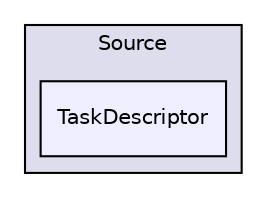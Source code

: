 digraph "libs/SuiteSparse/GPUQREngine/Source/TaskDescriptor" {
  compound=true
  node [ fontsize="10", fontname="Helvetica"];
  edge [ labelfontsize="10", labelfontname="Helvetica"];
  subgraph clusterdir_10d1ccddce65e6f466239bbb3756e0c8 {
    graph [ bgcolor="#ddddee", pencolor="black", label="Source" fontname="Helvetica", fontsize="10", URL="dir_10d1ccddce65e6f466239bbb3756e0c8.html"]
  dir_d1a9779fe531180009588bc779438ff6 [shape=box, label="TaskDescriptor", style="filled", fillcolor="#eeeeff", pencolor="black", URL="dir_d1a9779fe531180009588bc779438ff6.html"];
  }
}
